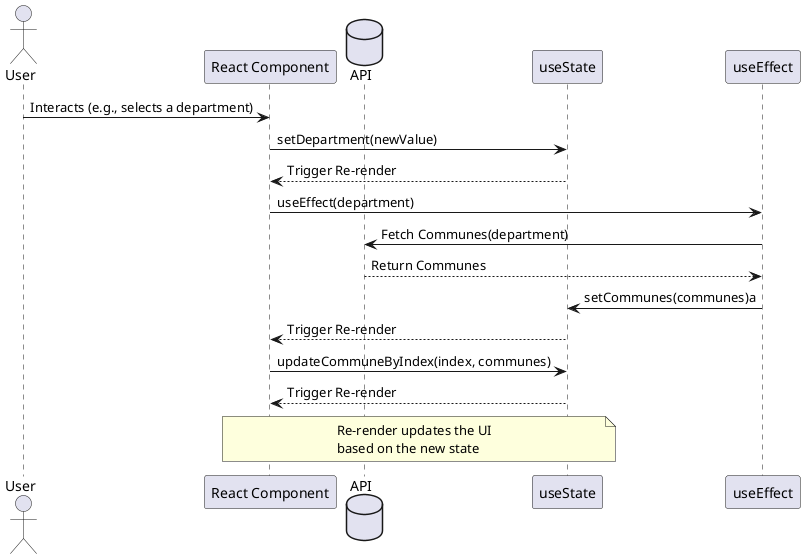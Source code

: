 @startuml
actor User
participant "React Component" as Component
database "API" as API
participant "useState" as State
participant "useEffect" as Effect

User -> Component: Interacts (e.g., selects a department)
Component -> State: setDepartment(newValue)
State --> Component: Trigger Re-render
Component -> Effect: useEffect(department)
Effect -> API: Fetch Communes(department)
API --> Effect: Return Communes
Effect -> State: setCommunes(communes)a
State --> Component: Trigger Re-render
Component -> State: updateCommuneByIndex(index, communes)
State --> Component: Trigger Re-render

note over Component, State: Re-render updates the UI\nbased on the new state

@enduml